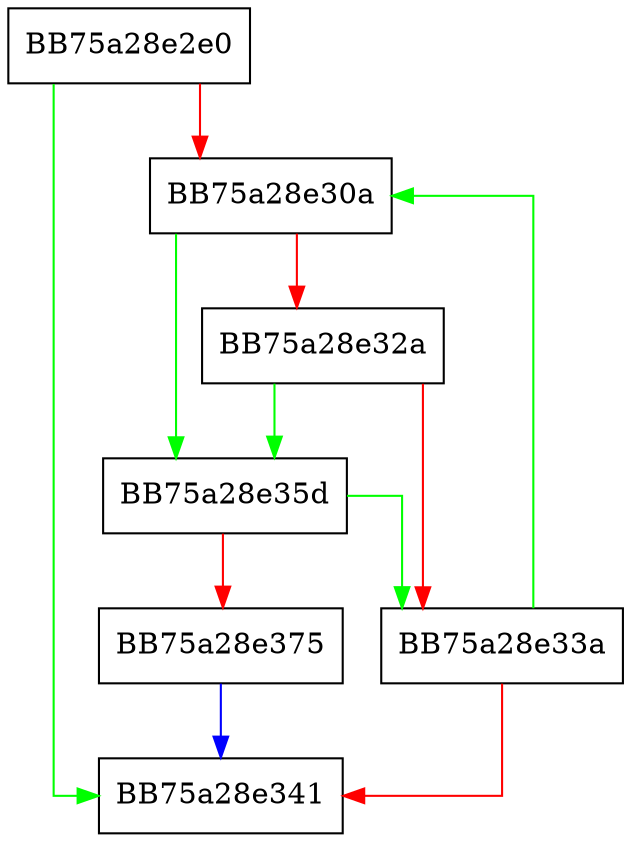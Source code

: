 digraph sqlite3FindIndex {
  node [shape="box"];
  graph [splines=ortho];
  BB75a28e2e0 -> BB75a28e341 [color="green"];
  BB75a28e2e0 -> BB75a28e30a [color="red"];
  BB75a28e30a -> BB75a28e35d [color="green"];
  BB75a28e30a -> BB75a28e32a [color="red"];
  BB75a28e32a -> BB75a28e35d [color="green"];
  BB75a28e32a -> BB75a28e33a [color="red"];
  BB75a28e33a -> BB75a28e30a [color="green"];
  BB75a28e33a -> BB75a28e341 [color="red"];
  BB75a28e35d -> BB75a28e33a [color="green"];
  BB75a28e35d -> BB75a28e375 [color="red"];
  BB75a28e375 -> BB75a28e341 [color="blue"];
}